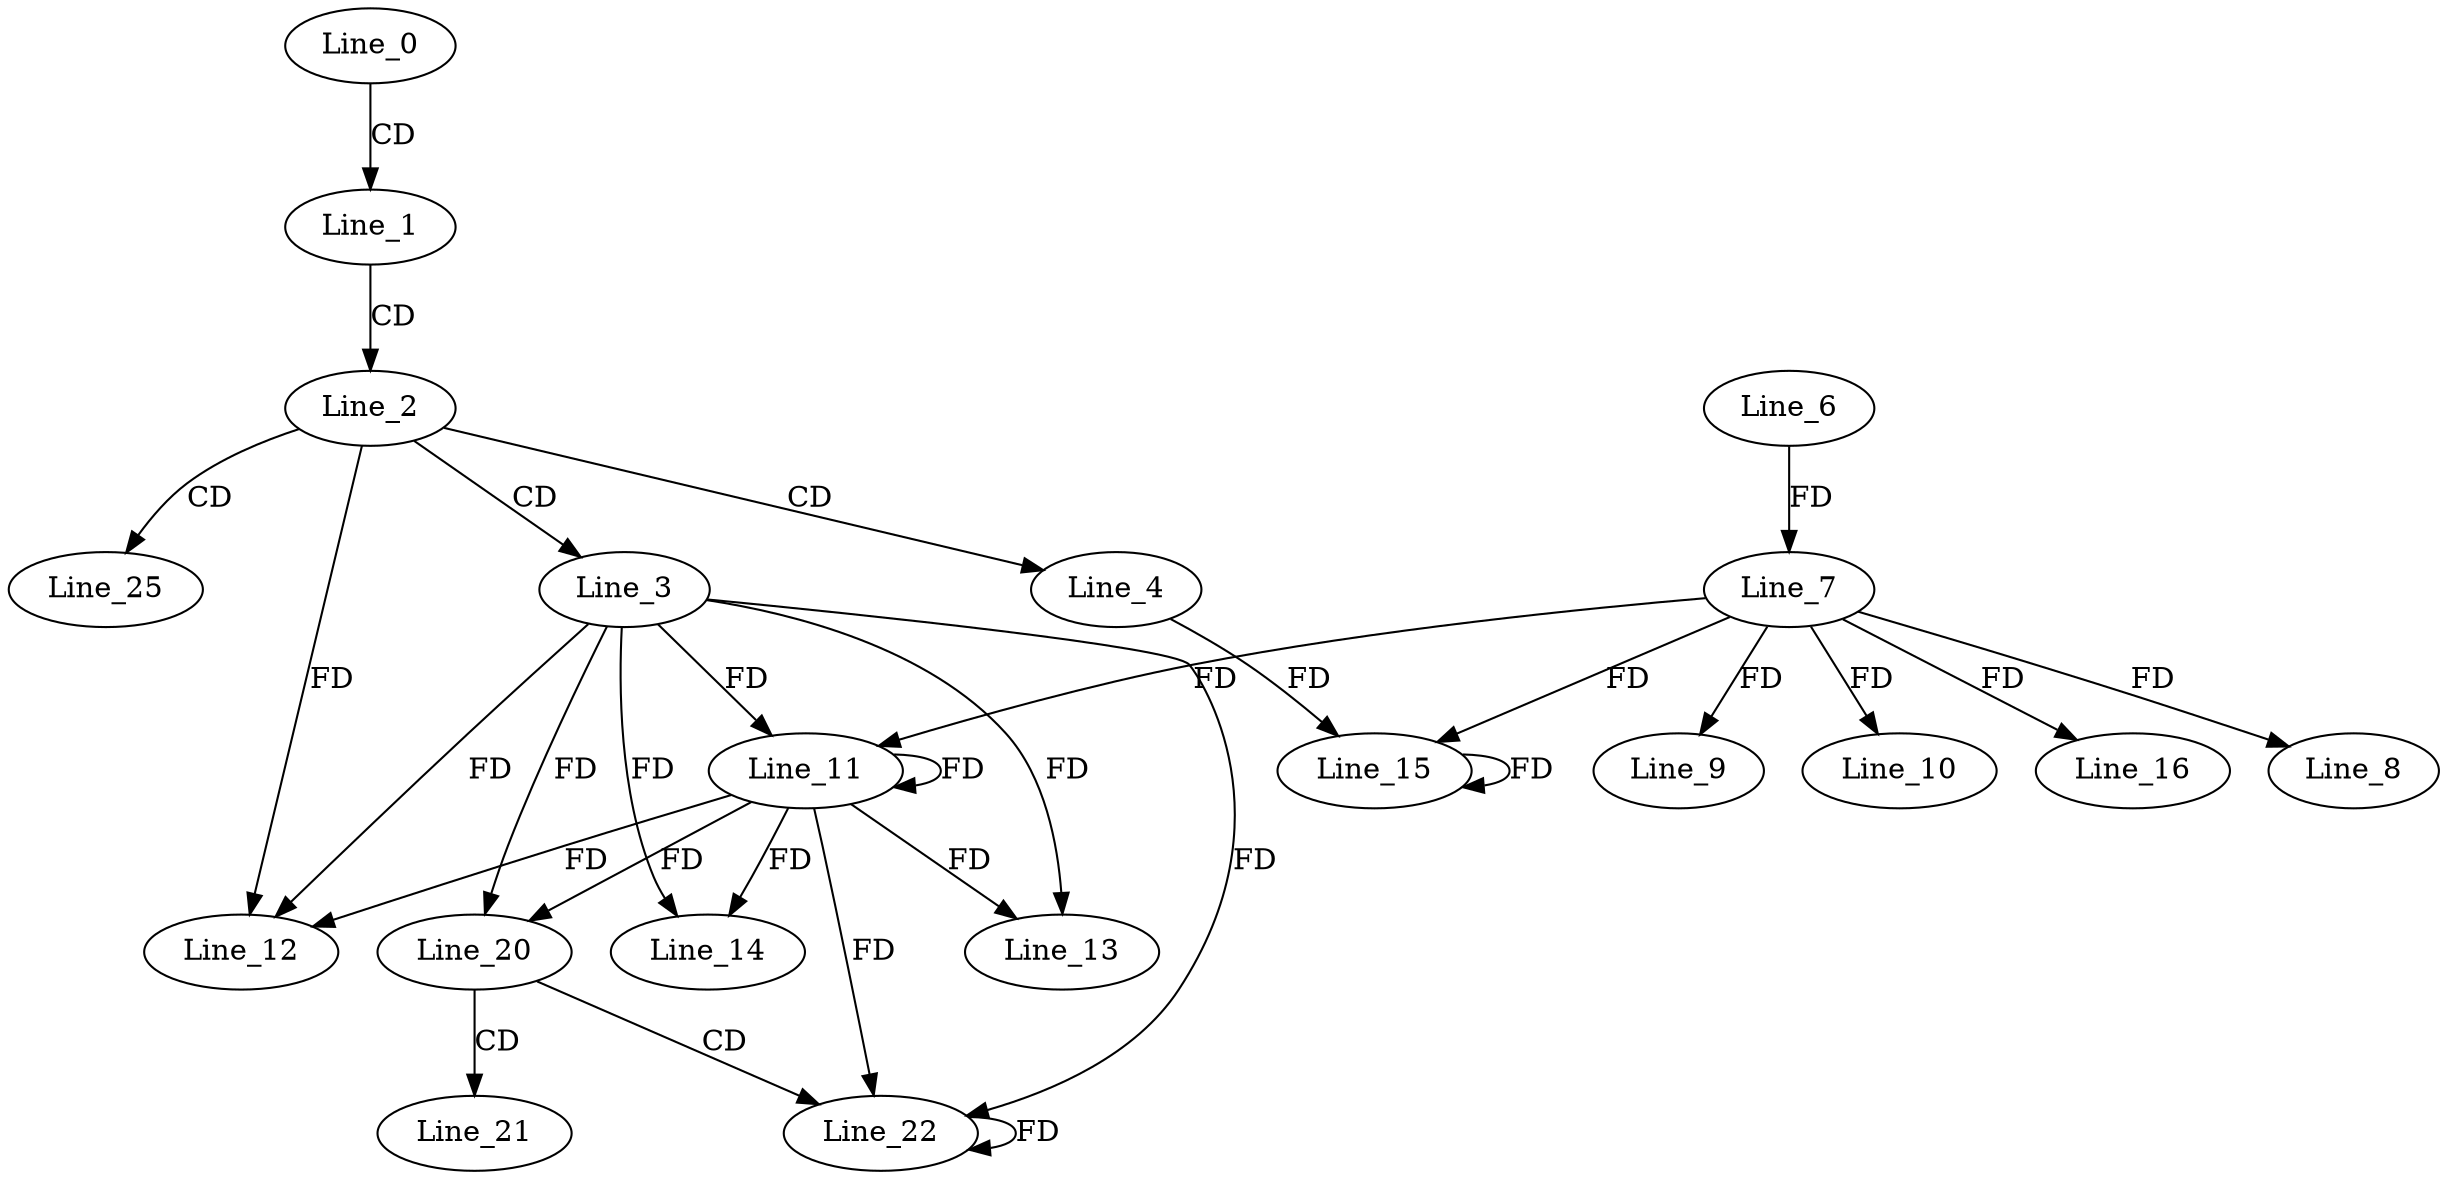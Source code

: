 digraph G {
  Line_0;
  Line_1;
  Line_2;
  Line_3;
  Line_4;
  Line_6;
  Line_7;
  Line_7;
  Line_8;
  Line_9;
  Line_10;
  Line_11;
  Line_11;
  Line_12;
  Line_12;
  Line_13;
  Line_14;
  Line_15;
  Line_15;
  Line_16;
  Line_20;
  Line_21;
  Line_22;
  Line_25;
  Line_0 -> Line_1 [ label="CD" ];
  Line_1 -> Line_2 [ label="CD" ];
  Line_2 -> Line_3 [ label="CD" ];
  Line_2 -> Line_4 [ label="CD" ];
  Line_6 -> Line_7 [ label="FD" ];
  Line_7 -> Line_8 [ label="FD" ];
  Line_7 -> Line_9 [ label="FD" ];
  Line_7 -> Line_10 [ label="FD" ];
  Line_3 -> Line_11 [ label="FD" ];
  Line_11 -> Line_11 [ label="FD" ];
  Line_7 -> Line_11 [ label="FD" ];
  Line_3 -> Line_12 [ label="FD" ];
  Line_11 -> Line_12 [ label="FD" ];
  Line_2 -> Line_12 [ label="FD" ];
  Line_3 -> Line_13 [ label="FD" ];
  Line_11 -> Line_13 [ label="FD" ];
  Line_3 -> Line_14 [ label="FD" ];
  Line_11 -> Line_14 [ label="FD" ];
  Line_4 -> Line_15 [ label="FD" ];
  Line_15 -> Line_15 [ label="FD" ];
  Line_7 -> Line_15 [ label="FD" ];
  Line_7 -> Line_16 [ label="FD" ];
  Line_3 -> Line_20 [ label="FD" ];
  Line_11 -> Line_20 [ label="FD" ];
  Line_20 -> Line_21 [ label="CD" ];
  Line_20 -> Line_22 [ label="CD" ];
  Line_3 -> Line_22 [ label="FD" ];
  Line_11 -> Line_22 [ label="FD" ];
  Line_22 -> Line_22 [ label="FD" ];
  Line_2 -> Line_25 [ label="CD" ];
}

